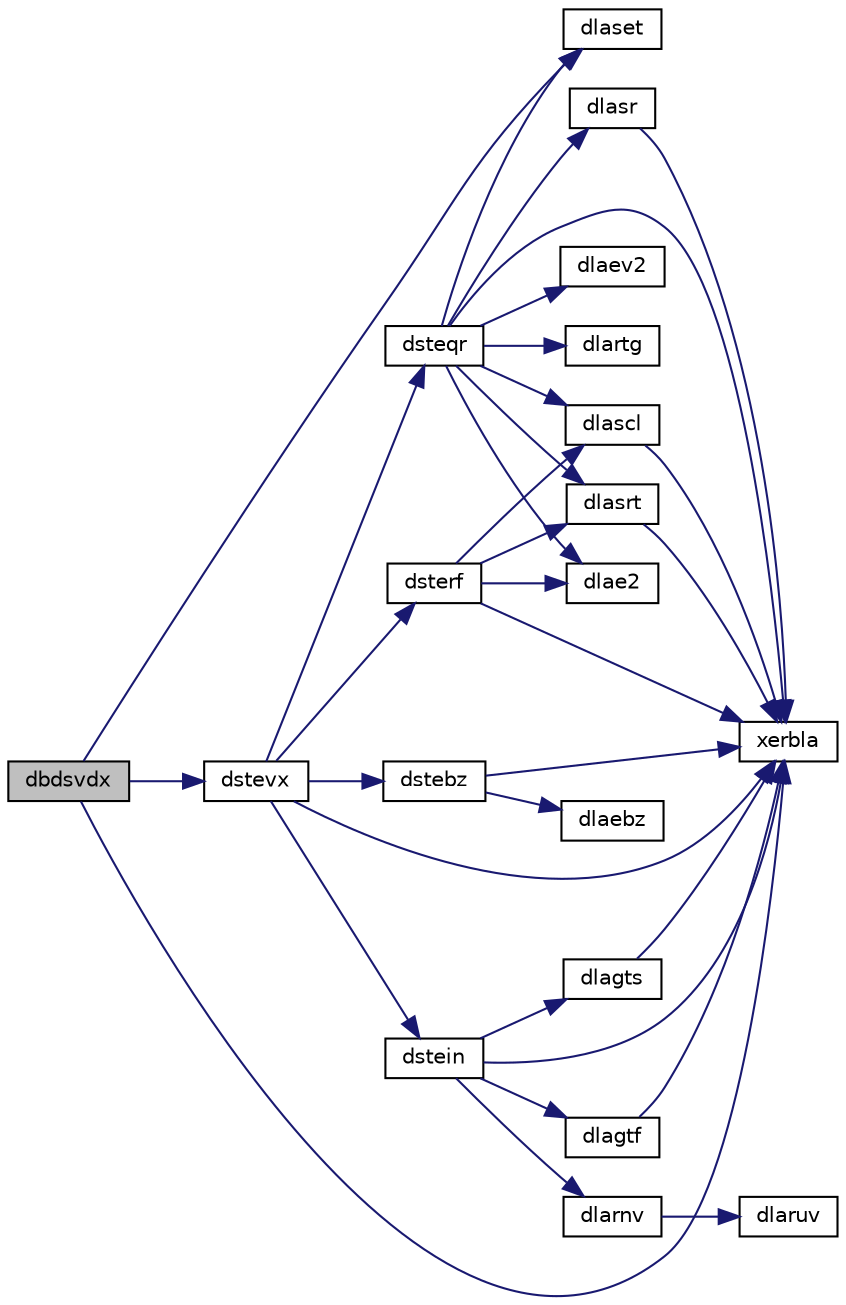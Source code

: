digraph "dbdsvdx"
{
 // LATEX_PDF_SIZE
  edge [fontname="Helvetica",fontsize="10",labelfontname="Helvetica",labelfontsize="10"];
  node [fontname="Helvetica",fontsize="10",shape=record];
  rankdir="LR";
  Node1 [label="dbdsvdx",height=0.2,width=0.4,color="black", fillcolor="grey75", style="filled", fontcolor="black",tooltip="DBDSVDX"];
  Node1 -> Node2 [color="midnightblue",fontsize="10",style="solid",fontname="Helvetica"];
  Node2 [label="dlaset",height=0.2,width=0.4,color="black", fillcolor="white", style="filled",URL="$dlaset_8f.html#a89e332374c7cd87e5db54bfe21550bc3",tooltip="DLASET initializes the off-diagonal elements and the diagonal elements of a matrix to given values."];
  Node1 -> Node3 [color="midnightblue",fontsize="10",style="solid",fontname="Helvetica"];
  Node3 [label="dstevx",height=0.2,width=0.4,color="black", fillcolor="white", style="filled",URL="$dstevx_8f.html#a874417315bccf2de7547e30338da4101",tooltip="DSTEVX computes the eigenvalues and, optionally, the left and/or right eigenvectors for OTHER matrice..."];
  Node3 -> Node4 [color="midnightblue",fontsize="10",style="solid",fontname="Helvetica"];
  Node4 [label="dstebz",height=0.2,width=0.4,color="black", fillcolor="white", style="filled",URL="$dstebz_8f.html#a28f88843da09a0ee400daf46caaabec6",tooltip="DSTEBZ"];
  Node4 -> Node5 [color="midnightblue",fontsize="10",style="solid",fontname="Helvetica"];
  Node5 [label="dlaebz",height=0.2,width=0.4,color="black", fillcolor="white", style="filled",URL="$dlaebz_8f.html#a79da86f5a84d0038788717338eef245d",tooltip="DLAEBZ computes the number of eigenvalues of a real symmetric tridiagonal matrix which are less than ..."];
  Node4 -> Node6 [color="midnightblue",fontsize="10",style="solid",fontname="Helvetica"];
  Node6 [label="xerbla",height=0.2,width=0.4,color="black", fillcolor="white", style="filled",URL="$xerbla_8f.html#a377ee61015baf8dea7770b3a404b1c07",tooltip="XERBLA"];
  Node3 -> Node7 [color="midnightblue",fontsize="10",style="solid",fontname="Helvetica"];
  Node7 [label="dstein",height=0.2,width=0.4,color="black", fillcolor="white", style="filled",URL="$dstein_8f.html#a215c9e229f4b54fed9993f58285aba8a",tooltip="DSTEIN"];
  Node7 -> Node8 [color="midnightblue",fontsize="10",style="solid",fontname="Helvetica"];
  Node8 [label="dlagtf",height=0.2,width=0.4,color="black", fillcolor="white", style="filled",URL="$dlagtf_8f.html#a5b5dcdca72376bec8f8b522a7a753725",tooltip="DLAGTF computes an LU factorization of a matrix T-λI, where T is a general tridiagonal matrix,..."];
  Node8 -> Node6 [color="midnightblue",fontsize="10",style="solid",fontname="Helvetica"];
  Node7 -> Node9 [color="midnightblue",fontsize="10",style="solid",fontname="Helvetica"];
  Node9 [label="dlagts",height=0.2,width=0.4,color="black", fillcolor="white", style="filled",URL="$dlagts_8f.html#a0fbc9a87ffa4a60adadcb4fc511c2556",tooltip="DLAGTS solves the system of equations (T-λI)x = y or (T-λI)^Tx = y, where T is a general tridiagonal ..."];
  Node9 -> Node6 [color="midnightblue",fontsize="10",style="solid",fontname="Helvetica"];
  Node7 -> Node10 [color="midnightblue",fontsize="10",style="solid",fontname="Helvetica"];
  Node10 [label="dlarnv",height=0.2,width=0.4,color="black", fillcolor="white", style="filled",URL="$dlarnv_8f.html#a77e05a87ced667cbdb502aa87c72d056",tooltip="DLARNV returns a vector of random numbers from a uniform or normal distribution."];
  Node10 -> Node11 [color="midnightblue",fontsize="10",style="solid",fontname="Helvetica"];
  Node11 [label="dlaruv",height=0.2,width=0.4,color="black", fillcolor="white", style="filled",URL="$dlaruv_8f.html#a55e7c02e398f2c6365c956d272836a89",tooltip="DLARUV returns a vector of n random real numbers from a uniform distribution."];
  Node7 -> Node6 [color="midnightblue",fontsize="10",style="solid",fontname="Helvetica"];
  Node3 -> Node12 [color="midnightblue",fontsize="10",style="solid",fontname="Helvetica"];
  Node12 [label="dsteqr",height=0.2,width=0.4,color="black", fillcolor="white", style="filled",URL="$dsteqr_8f.html#a47fe470e7a882c58d4cc49e2c6cb7c70",tooltip="DSTEQR"];
  Node12 -> Node13 [color="midnightblue",fontsize="10",style="solid",fontname="Helvetica"];
  Node13 [label="dlae2",height=0.2,width=0.4,color="black", fillcolor="white", style="filled",URL="$dlae2_8f.html#a8a36d905c1c66d345f791b91254da0ae",tooltip="DLAE2 computes the eigenvalues of a 2-by-2 symmetric matrix."];
  Node12 -> Node14 [color="midnightblue",fontsize="10",style="solid",fontname="Helvetica"];
  Node14 [label="dlaev2",height=0.2,width=0.4,color="black", fillcolor="white", style="filled",URL="$dlaev2_8f.html#a404759a75990a78660c741b3448b27e8",tooltip="DLAEV2 computes the eigenvalues and eigenvectors of a 2-by-2 symmetric/Hermitian matrix."];
  Node12 -> Node15 [color="midnightblue",fontsize="10",style="solid",fontname="Helvetica"];
  Node15 [label="dlartg",height=0.2,width=0.4,color="black", fillcolor="white", style="filled",URL="$dlartg_8f90.html#a86f8f877eaea0386cdc2c3c175d9ea88",tooltip="DLARTG generates a plane rotation with real cosine and real sine."];
  Node12 -> Node16 [color="midnightblue",fontsize="10",style="solid",fontname="Helvetica"];
  Node16 [label="dlascl",height=0.2,width=0.4,color="black", fillcolor="white", style="filled",URL="$dlascl_8f.html#a7bce4c35ec5a86ee0bfdd15c476d99c8",tooltip="DLASCL multiplies a general rectangular matrix by a real scalar defined as cto/cfrom."];
  Node16 -> Node6 [color="midnightblue",fontsize="10",style="solid",fontname="Helvetica"];
  Node12 -> Node2 [color="midnightblue",fontsize="10",style="solid",fontname="Helvetica"];
  Node12 -> Node17 [color="midnightblue",fontsize="10",style="solid",fontname="Helvetica"];
  Node17 [label="dlasr",height=0.2,width=0.4,color="black", fillcolor="white", style="filled",URL="$dlasr_8f.html#aa0a984d2062d62286a7a78ed3ba06fda",tooltip="DLASR applies a sequence of plane rotations to a general rectangular matrix."];
  Node17 -> Node6 [color="midnightblue",fontsize="10",style="solid",fontname="Helvetica"];
  Node12 -> Node18 [color="midnightblue",fontsize="10",style="solid",fontname="Helvetica"];
  Node18 [label="dlasrt",height=0.2,width=0.4,color="black", fillcolor="white", style="filled",URL="$dlasrt_8f.html#a88a9fb57b6459176b68f21720d3d2ad2",tooltip="DLASRT sorts numbers in increasing or decreasing order."];
  Node18 -> Node6 [color="midnightblue",fontsize="10",style="solid",fontname="Helvetica"];
  Node12 -> Node6 [color="midnightblue",fontsize="10",style="solid",fontname="Helvetica"];
  Node3 -> Node19 [color="midnightblue",fontsize="10",style="solid",fontname="Helvetica"];
  Node19 [label="dsterf",height=0.2,width=0.4,color="black", fillcolor="white", style="filled",URL="$dsterf_8f.html#af0616552c11358ae8298d0ac18ac023c",tooltip="DSTERF"];
  Node19 -> Node13 [color="midnightblue",fontsize="10",style="solid",fontname="Helvetica"];
  Node19 -> Node16 [color="midnightblue",fontsize="10",style="solid",fontname="Helvetica"];
  Node19 -> Node18 [color="midnightblue",fontsize="10",style="solid",fontname="Helvetica"];
  Node19 -> Node6 [color="midnightblue",fontsize="10",style="solid",fontname="Helvetica"];
  Node3 -> Node6 [color="midnightblue",fontsize="10",style="solid",fontname="Helvetica"];
  Node1 -> Node6 [color="midnightblue",fontsize="10",style="solid",fontname="Helvetica"];
}
